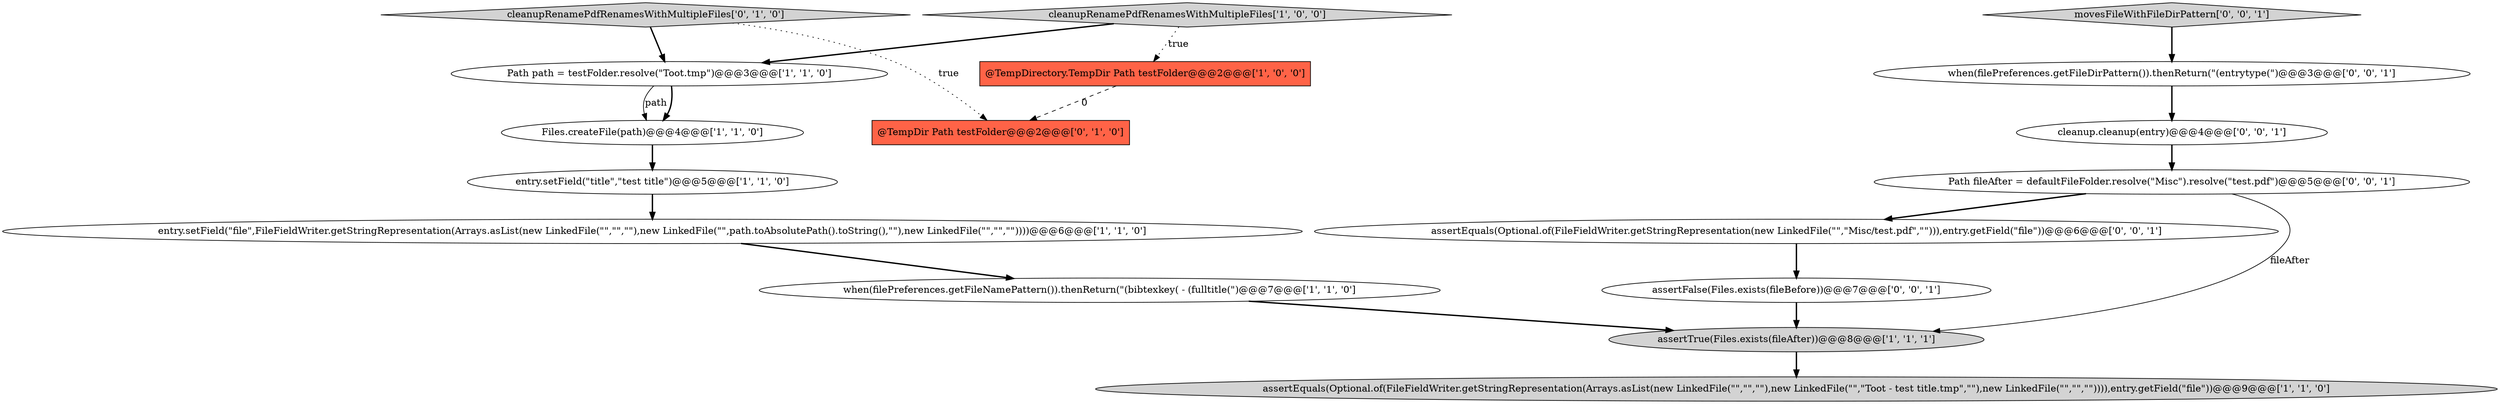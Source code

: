 digraph {
8 [style = filled, label = "when(filePreferences.getFileNamePattern()).thenReturn(\"(bibtexkey( - (fulltitle(\")@@@7@@@['1', '1', '0']", fillcolor = white, shape = ellipse image = "AAA0AAABBB1BBB"];
3 [style = filled, label = "Files.createFile(path)@@@4@@@['1', '1', '0']", fillcolor = white, shape = ellipse image = "AAA0AAABBB1BBB"];
16 [style = filled, label = "when(filePreferences.getFileDirPattern()).thenReturn(\"(entrytype(\")@@@3@@@['0', '0', '1']", fillcolor = white, shape = ellipse image = "AAA0AAABBB3BBB"];
6 [style = filled, label = "Path path = testFolder.resolve(\"Toot.tmp\")@@@3@@@['1', '1', '0']", fillcolor = white, shape = ellipse image = "AAA0AAABBB1BBB"];
4 [style = filled, label = "assertTrue(Files.exists(fileAfter))@@@8@@@['1', '1', '1']", fillcolor = lightgray, shape = ellipse image = "AAA0AAABBB1BBB"];
0 [style = filled, label = "cleanupRenamePdfRenamesWithMultipleFiles['1', '0', '0']", fillcolor = lightgray, shape = diamond image = "AAA0AAABBB1BBB"];
13 [style = filled, label = "movesFileWithFileDirPattern['0', '0', '1']", fillcolor = lightgray, shape = diamond image = "AAA0AAABBB3BBB"];
7 [style = filled, label = "entry.setField(\"title\",\"test title\")@@@5@@@['1', '1', '0']", fillcolor = white, shape = ellipse image = "AAA0AAABBB1BBB"];
5 [style = filled, label = "@TempDirectory.TempDir Path testFolder@@@2@@@['1', '0', '0']", fillcolor = tomato, shape = box image = "AAA1AAABBB1BBB"];
9 [style = filled, label = "cleanupRenamePdfRenamesWithMultipleFiles['0', '1', '0']", fillcolor = lightgray, shape = diamond image = "AAA0AAABBB2BBB"];
14 [style = filled, label = "Path fileAfter = defaultFileFolder.resolve(\"Misc\").resolve(\"test.pdf\")@@@5@@@['0', '0', '1']", fillcolor = white, shape = ellipse image = "AAA0AAABBB3BBB"];
15 [style = filled, label = "assertFalse(Files.exists(fileBefore))@@@7@@@['0', '0', '1']", fillcolor = white, shape = ellipse image = "AAA0AAABBB3BBB"];
12 [style = filled, label = "assertEquals(Optional.of(FileFieldWriter.getStringRepresentation(new LinkedFile(\"\",\"Misc/test.pdf\",\"\"))),entry.getField(\"file\"))@@@6@@@['0', '0', '1']", fillcolor = white, shape = ellipse image = "AAA0AAABBB3BBB"];
2 [style = filled, label = "assertEquals(Optional.of(FileFieldWriter.getStringRepresentation(Arrays.asList(new LinkedFile(\"\",\"\",\"\"),new LinkedFile(\"\",\"Toot - test title.tmp\",\"\"),new LinkedFile(\"\",\"\",\"\")))),entry.getField(\"file\"))@@@9@@@['1', '1', '0']", fillcolor = lightgray, shape = ellipse image = "AAA0AAABBB1BBB"];
1 [style = filled, label = "entry.setField(\"file\",FileFieldWriter.getStringRepresentation(Arrays.asList(new LinkedFile(\"\",\"\",\"\"),new LinkedFile(\"\",path.toAbsolutePath().toString(),\"\"),new LinkedFile(\"\",\"\",\"\"))))@@@6@@@['1', '1', '0']", fillcolor = white, shape = ellipse image = "AAA0AAABBB1BBB"];
10 [style = filled, label = "@TempDir Path testFolder@@@2@@@['0', '1', '0']", fillcolor = tomato, shape = box image = "AAA1AAABBB2BBB"];
11 [style = filled, label = "cleanup.cleanup(entry)@@@4@@@['0', '0', '1']", fillcolor = white, shape = ellipse image = "AAA0AAABBB3BBB"];
6->3 [style = bold, label=""];
6->3 [style = solid, label="path"];
14->12 [style = bold, label=""];
7->1 [style = bold, label=""];
1->8 [style = bold, label=""];
8->4 [style = bold, label=""];
4->2 [style = bold, label=""];
16->11 [style = bold, label=""];
0->5 [style = dotted, label="true"];
3->7 [style = bold, label=""];
9->10 [style = dotted, label="true"];
11->14 [style = bold, label=""];
0->6 [style = bold, label=""];
5->10 [style = dashed, label="0"];
13->16 [style = bold, label=""];
14->4 [style = solid, label="fileAfter"];
9->6 [style = bold, label=""];
15->4 [style = bold, label=""];
12->15 [style = bold, label=""];
}
